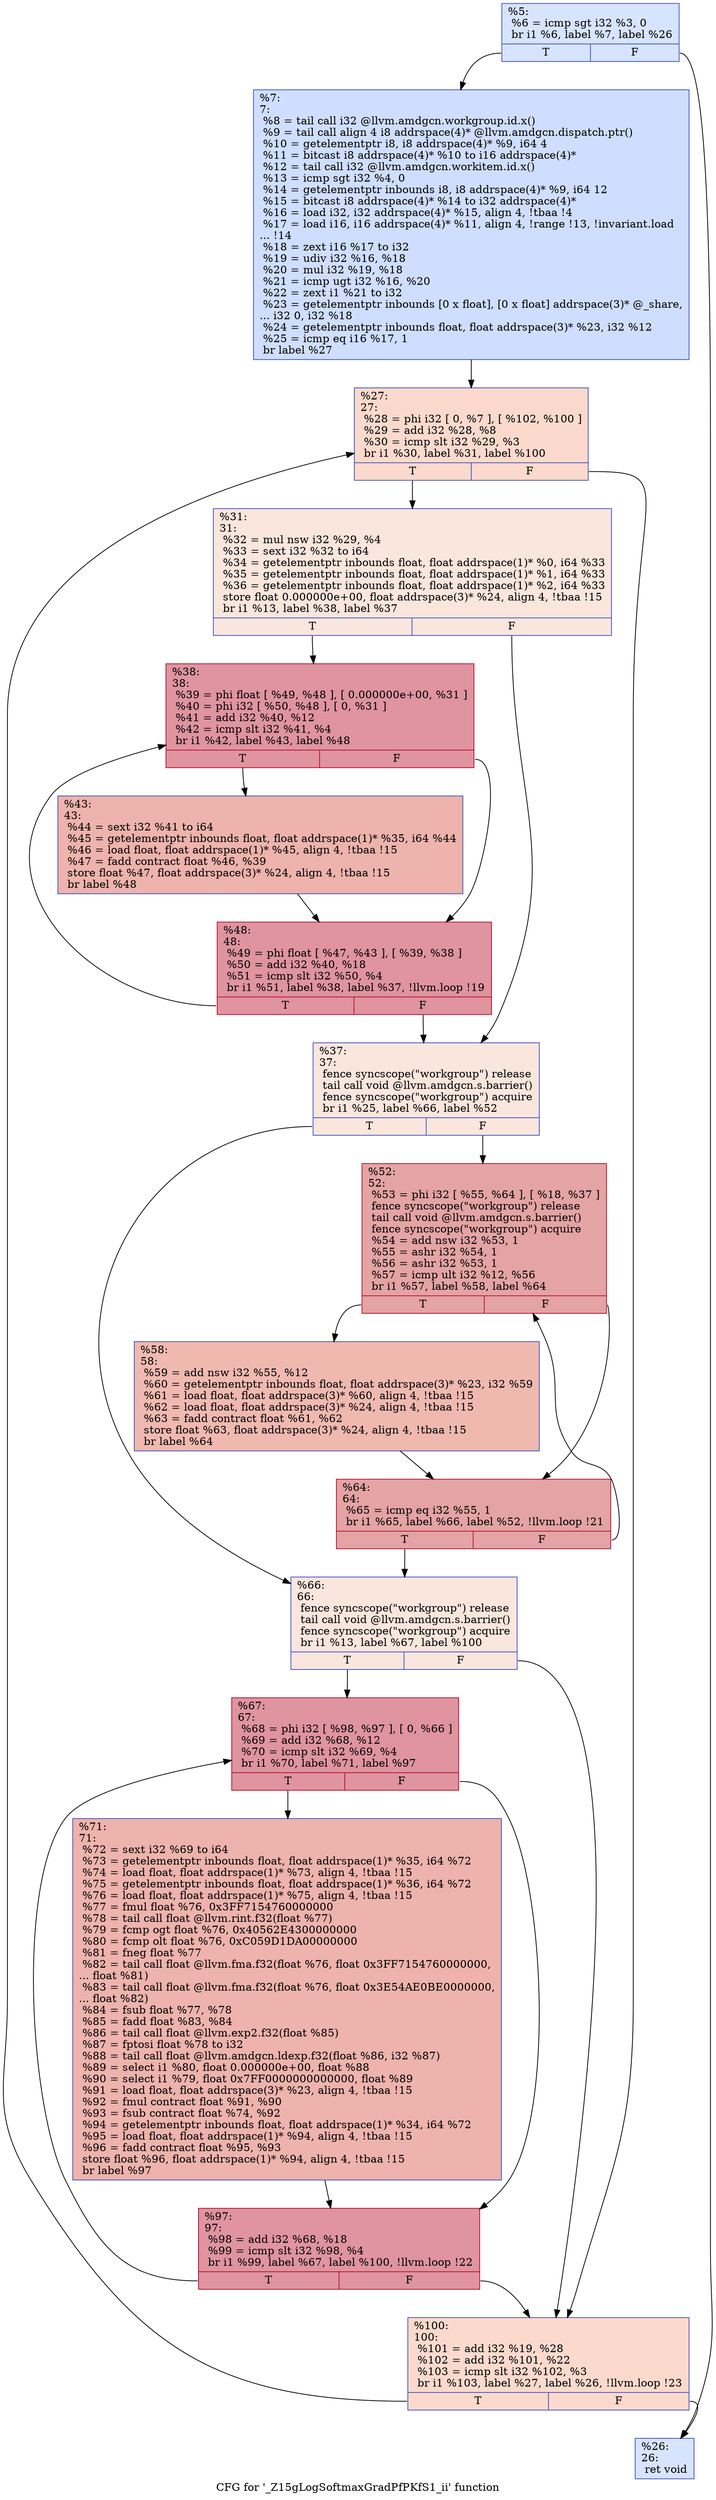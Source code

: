 digraph "CFG for '_Z15gLogSoftmaxGradPfPKfS1_ii' function" {
	label="CFG for '_Z15gLogSoftmaxGradPfPKfS1_ii' function";

	Node0x45480d0 [shape=record,color="#3d50c3ff", style=filled, fillcolor="#a5c3fe70",label="{%5:\l  %6 = icmp sgt i32 %3, 0\l  br i1 %6, label %7, label %26\l|{<s0>T|<s1>F}}"];
	Node0x45480d0:s0 -> Node0x4548070;
	Node0x45480d0:s1 -> Node0x4548800;
	Node0x4548070 [shape=record,color="#3d50c3ff", style=filled, fillcolor="#93b5fe70",label="{%7:\l7:                                                \l  %8 = tail call i32 @llvm.amdgcn.workgroup.id.x()\l  %9 = tail call align 4 i8 addrspace(4)* @llvm.amdgcn.dispatch.ptr()\l  %10 = getelementptr i8, i8 addrspace(4)* %9, i64 4\l  %11 = bitcast i8 addrspace(4)* %10 to i16 addrspace(4)*\l  %12 = tail call i32 @llvm.amdgcn.workitem.id.x()\l  %13 = icmp sgt i32 %4, 0\l  %14 = getelementptr inbounds i8, i8 addrspace(4)* %9, i64 12\l  %15 = bitcast i8 addrspace(4)* %14 to i32 addrspace(4)*\l  %16 = load i32, i32 addrspace(4)* %15, align 4, !tbaa !4\l  %17 = load i16, i16 addrspace(4)* %11, align 4, !range !13, !invariant.load\l... !14\l  %18 = zext i16 %17 to i32\l  %19 = udiv i32 %16, %18\l  %20 = mul i32 %19, %18\l  %21 = icmp ugt i32 %16, %20\l  %22 = zext i1 %21 to i32\l  %23 = getelementptr inbounds [0 x float], [0 x float] addrspace(3)* @_share,\l... i32 0, i32 %18\l  %24 = getelementptr inbounds float, float addrspace(3)* %23, i32 %12\l  %25 = icmp eq i16 %17, 1\l  br label %27\l}"];
	Node0x4548070 -> Node0x454a750;
	Node0x4548800 [shape=record,color="#3d50c3ff", style=filled, fillcolor="#a5c3fe70",label="{%26:\l26:                                               \l  ret void\l}"];
	Node0x454a750 [shape=record,color="#3d50c3ff", style=filled, fillcolor="#f7ac8e70",label="{%27:\l27:                                               \l  %28 = phi i32 [ 0, %7 ], [ %102, %100 ]\l  %29 = add i32 %28, %8\l  %30 = icmp slt i32 %29, %3\l  br i1 %30, label %31, label %100\l|{<s0>T|<s1>F}}"];
	Node0x454a750:s0 -> Node0x454aac0;
	Node0x454a750:s1 -> Node0x454a8a0;
	Node0x454aac0 [shape=record,color="#3d50c3ff", style=filled, fillcolor="#f3c7b170",label="{%31:\l31:                                               \l  %32 = mul nsw i32 %29, %4\l  %33 = sext i32 %32 to i64\l  %34 = getelementptr inbounds float, float addrspace(1)* %0, i64 %33\l  %35 = getelementptr inbounds float, float addrspace(1)* %1, i64 %33\l  %36 = getelementptr inbounds float, float addrspace(1)* %2, i64 %33\l  store float 0.000000e+00, float addrspace(3)* %24, align 4, !tbaa !15\l  br i1 %13, label %38, label %37\l|{<s0>T|<s1>F}}"];
	Node0x454aac0:s0 -> Node0x454bbf0;
	Node0x454aac0:s1 -> Node0x454bc80;
	Node0x454bc80 [shape=record,color="#3d50c3ff", style=filled, fillcolor="#f3c7b170",label="{%37:\l37:                                               \l  fence syncscope(\"workgroup\") release\l  tail call void @llvm.amdgcn.s.barrier()\l  fence syncscope(\"workgroup\") acquire\l  br i1 %25, label %66, label %52\l|{<s0>T|<s1>F}}"];
	Node0x454bc80:s0 -> Node0x454c0a0;
	Node0x454bc80:s1 -> Node0x454c0f0;
	Node0x454bbf0 [shape=record,color="#b70d28ff", style=filled, fillcolor="#b70d2870",label="{%38:\l38:                                               \l  %39 = phi float [ %49, %48 ], [ 0.000000e+00, %31 ]\l  %40 = phi i32 [ %50, %48 ], [ 0, %31 ]\l  %41 = add i32 %40, %12\l  %42 = icmp slt i32 %41, %4\l  br i1 %42, label %43, label %48\l|{<s0>T|<s1>F}}"];
	Node0x454bbf0:s0 -> Node0x454c5b0;
	Node0x454bbf0:s1 -> Node0x454c230;
	Node0x454c5b0 [shape=record,color="#3d50c3ff", style=filled, fillcolor="#d6524470",label="{%43:\l43:                                               \l  %44 = sext i32 %41 to i64\l  %45 = getelementptr inbounds float, float addrspace(1)* %35, i64 %44\l  %46 = load float, float addrspace(1)* %45, align 4, !tbaa !15\l  %47 = fadd contract float %46, %39\l  store float %47, float addrspace(3)* %24, align 4, !tbaa !15\l  br label %48\l}"];
	Node0x454c5b0 -> Node0x454c230;
	Node0x454c230 [shape=record,color="#b70d28ff", style=filled, fillcolor="#b70d2870",label="{%48:\l48:                                               \l  %49 = phi float [ %47, %43 ], [ %39, %38 ]\l  %50 = add i32 %40, %18\l  %51 = icmp slt i32 %50, %4\l  br i1 %51, label %38, label %37, !llvm.loop !19\l|{<s0>T|<s1>F}}"];
	Node0x454c230:s0 -> Node0x454bbf0;
	Node0x454c230:s1 -> Node0x454bc80;
	Node0x454c0f0 [shape=record,color="#b70d28ff", style=filled, fillcolor="#c32e3170",label="{%52:\l52:                                               \l  %53 = phi i32 [ %55, %64 ], [ %18, %37 ]\l  fence syncscope(\"workgroup\") release\l  tail call void @llvm.amdgcn.s.barrier()\l  fence syncscope(\"workgroup\") acquire\l  %54 = add nsw i32 %53, 1\l  %55 = ashr i32 %54, 1\l  %56 = ashr i32 %53, 1\l  %57 = icmp ult i32 %12, %56\l  br i1 %57, label %58, label %64\l|{<s0>T|<s1>F}}"];
	Node0x454c0f0:s0 -> Node0x454d840;
	Node0x454c0f0:s1 -> Node0x454d310;
	Node0x454d840 [shape=record,color="#3d50c3ff", style=filled, fillcolor="#de614d70",label="{%58:\l58:                                               \l  %59 = add nsw i32 %55, %12\l  %60 = getelementptr inbounds float, float addrspace(3)* %23, i32 %59\l  %61 = load float, float addrspace(3)* %60, align 4, !tbaa !15\l  %62 = load float, float addrspace(3)* %24, align 4, !tbaa !15\l  %63 = fadd contract float %61, %62\l  store float %63, float addrspace(3)* %24, align 4, !tbaa !15\l  br label %64\l}"];
	Node0x454d840 -> Node0x454d310;
	Node0x454d310 [shape=record,color="#b70d28ff", style=filled, fillcolor="#c32e3170",label="{%64:\l64:                                               \l  %65 = icmp eq i32 %55, 1\l  br i1 %65, label %66, label %52, !llvm.loop !21\l|{<s0>T|<s1>F}}"];
	Node0x454d310:s0 -> Node0x454c0a0;
	Node0x454d310:s1 -> Node0x454c0f0;
	Node0x454c0a0 [shape=record,color="#3d50c3ff", style=filled, fillcolor="#f3c7b170",label="{%66:\l66:                                               \l  fence syncscope(\"workgroup\") release\l  tail call void @llvm.amdgcn.s.barrier()\l  fence syncscope(\"workgroup\") acquire\l  br i1 %13, label %67, label %100\l|{<s0>T|<s1>F}}"];
	Node0x454c0a0:s0 -> Node0x454e210;
	Node0x454c0a0:s1 -> Node0x454a8a0;
	Node0x454e210 [shape=record,color="#b70d28ff", style=filled, fillcolor="#b70d2870",label="{%67:\l67:                                               \l  %68 = phi i32 [ %98, %97 ], [ 0, %66 ]\l  %69 = add i32 %68, %12\l  %70 = icmp slt i32 %69, %4\l  br i1 %70, label %71, label %97\l|{<s0>T|<s1>F}}"];
	Node0x454e210:s0 -> Node0x454e570;
	Node0x454e210:s1 -> Node0x454e310;
	Node0x454e570 [shape=record,color="#3d50c3ff", style=filled, fillcolor="#d6524470",label="{%71:\l71:                                               \l  %72 = sext i32 %69 to i64\l  %73 = getelementptr inbounds float, float addrspace(1)* %35, i64 %72\l  %74 = load float, float addrspace(1)* %73, align 4, !tbaa !15\l  %75 = getelementptr inbounds float, float addrspace(1)* %36, i64 %72\l  %76 = load float, float addrspace(1)* %75, align 4, !tbaa !15\l  %77 = fmul float %76, 0x3FF7154760000000\l  %78 = tail call float @llvm.rint.f32(float %77)\l  %79 = fcmp ogt float %76, 0x40562E4300000000\l  %80 = fcmp olt float %76, 0xC059D1DA00000000\l  %81 = fneg float %77\l  %82 = tail call float @llvm.fma.f32(float %76, float 0x3FF7154760000000,\l... float %81)\l  %83 = tail call float @llvm.fma.f32(float %76, float 0x3E54AE0BE0000000,\l... float %82)\l  %84 = fsub float %77, %78\l  %85 = fadd float %83, %84\l  %86 = tail call float @llvm.exp2.f32(float %85)\l  %87 = fptosi float %78 to i32\l  %88 = tail call float @llvm.amdgcn.ldexp.f32(float %86, i32 %87)\l  %89 = select i1 %80, float 0.000000e+00, float %88\l  %90 = select i1 %79, float 0x7FF0000000000000, float %89\l  %91 = load float, float addrspace(3)* %23, align 4, !tbaa !15\l  %92 = fmul contract float %91, %90\l  %93 = fsub contract float %74, %92\l  %94 = getelementptr inbounds float, float addrspace(1)* %34, i64 %72\l  %95 = load float, float addrspace(1)* %94, align 4, !tbaa !15\l  %96 = fadd contract float %95, %93\l  store float %96, float addrspace(1)* %94, align 4, !tbaa !15\l  br label %97\l}"];
	Node0x454e570 -> Node0x454e310;
	Node0x454e310 [shape=record,color="#b70d28ff", style=filled, fillcolor="#b70d2870",label="{%97:\l97:                                               \l  %98 = add i32 %68, %18\l  %99 = icmp slt i32 %98, %4\l  br i1 %99, label %67, label %100, !llvm.loop !22\l|{<s0>T|<s1>F}}"];
	Node0x454e310:s0 -> Node0x454e210;
	Node0x454e310:s1 -> Node0x454a8a0;
	Node0x454a8a0 [shape=record,color="#3d50c3ff", style=filled, fillcolor="#f7ac8e70",label="{%100:\l100:                                              \l  %101 = add i32 %19, %28\l  %102 = add i32 %101, %22\l  %103 = icmp slt i32 %102, %3\l  br i1 %103, label %27, label %26, !llvm.loop !23\l|{<s0>T|<s1>F}}"];
	Node0x454a8a0:s0 -> Node0x454a750;
	Node0x454a8a0:s1 -> Node0x4548800;
}
